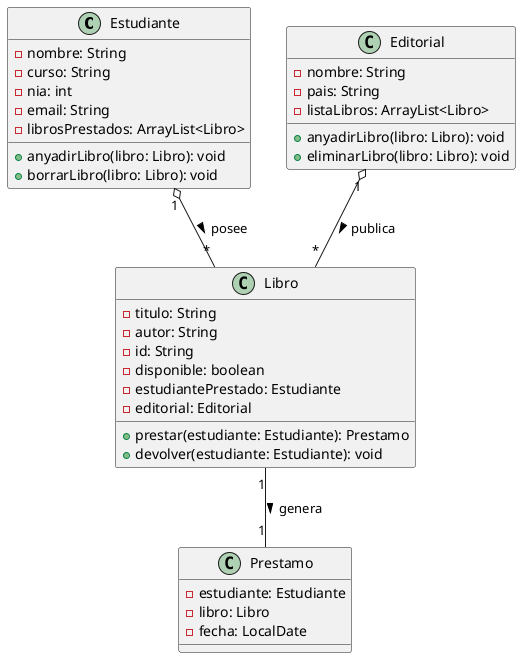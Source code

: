@startuml

class Estudiante {
    -nombre: String
    -curso: String
    -nia: int
    -email: String
    -librosPrestados: ArrayList<Libro>
    +anyadirLibro(libro: Libro): void
    +borrarLibro(libro: Libro): void
}

class Libro {
    -titulo: String
    -autor: String
    -id: String
    -disponible: boolean
    -estudiantePrestado: Estudiante
    -editorial: Editorial
    +prestar(estudiante: Estudiante): Prestamo
    +devolver(estudiante: Estudiante): void
}

class Prestamo {
    -estudiante: Estudiante
    -libro: Libro
    -fecha: LocalDate
}

class Editorial {
    -nombre: String
    -pais: String
    -listaLibros: ArrayList<Libro>
    +anyadirLibro(libro: Libro): void
    +eliminarLibro(libro: Libro): void
}

Estudiante "1" o-- "*" Libro : posee >
Libro "1" -- "1" Prestamo : genera >
Editorial "1" o-- "*" Libro : publica >

@enduml

